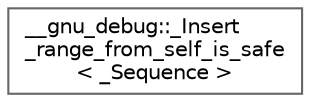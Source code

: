 digraph "Graphical Class Hierarchy"
{
 // LATEX_PDF_SIZE
  bgcolor="transparent";
  edge [fontname=Helvetica,fontsize=10,labelfontname=Helvetica,labelfontsize=10];
  node [fontname=Helvetica,fontsize=10,shape=box,height=0.2,width=0.4];
  rankdir="LR";
  Node0 [id="Node000000",label="__gnu_debug::_Insert\l_range_from_self_is_safe\l\< _Sequence \>",height=0.2,width=0.4,color="grey40", fillcolor="white", style="filled",URL="$struct____gnu__debug_1_1___insert__range__from__self__is__safe.html",tooltip=" "];
}
